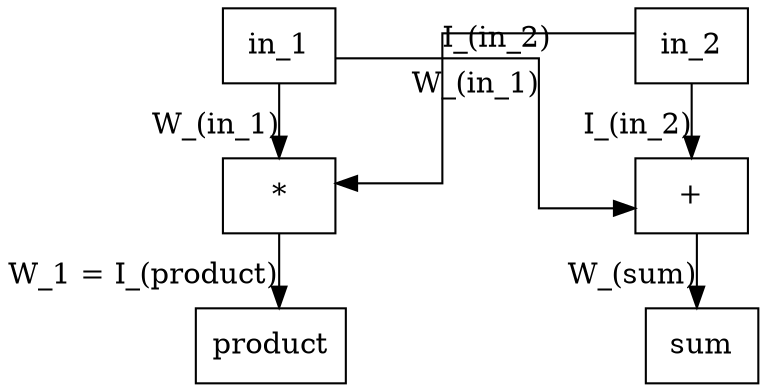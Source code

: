 digraph SIMPLEMUL {
	graph [center=true,
		forcelabels=true,
		nodesep=2.0,
		splines=ortho
	];
	n1	[label=in_1,
		shape=box];
	n5	[label="*",
		shape=box];
	n1 -> n5	[xlabel="W_(in_1)"];
	n6	[label="+",
		shape=box];
	n1 -> n6	[xlabel="W_(in_1)"];
	n2	[label=in_2,
		shape=box];
	n2 -> n5	[xlabel="I_(in_2)"];
	n2 -> n6	[xlabel="I_(in_2)"];
	n3	[label=product,
		shape=box];
	n4	[label=sum,
		shape=box];
	n5 -> n3	[xlabel="W_1 = I_(product)"];
	n6 -> n4	[xlabel="W_(sum)"];
}
